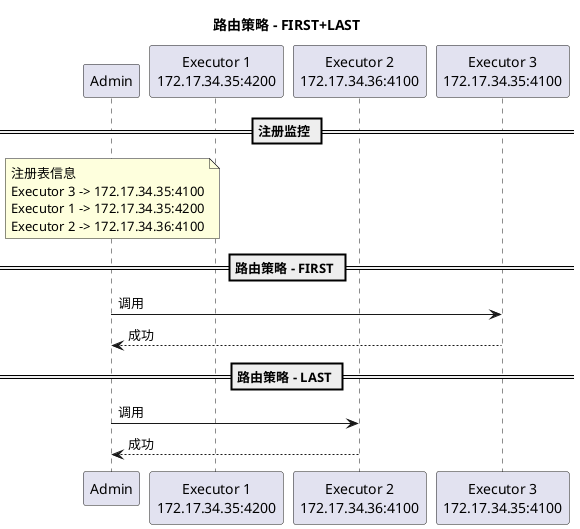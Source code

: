 @startuml
title 路由策略 - FIRST+LAST

participant a as "Admin" order 10
participant e1 as "Executor 1\n172.17.34.35:4200" order 20
participant e2 as "Executor 2\n172.17.34.36:4100" order 30
participant e3 as "Executor 3\n172.17.34.35:4100" order 40

== 注册监控 ==
note over a
    注册表信息
    Executor 3 -> 172.17.34.35:4100
    Executor 1 -> 172.17.34.35:4200
    Executor 2 -> 172.17.34.36:4100
end note

== 路由策略 - FIRST ==
a -> e3 : 调用
a <-- e3 : 成功

== 路由策略 - LAST ==
a -> e2 : 调用
a <-- e2 : 成功
@enduml
